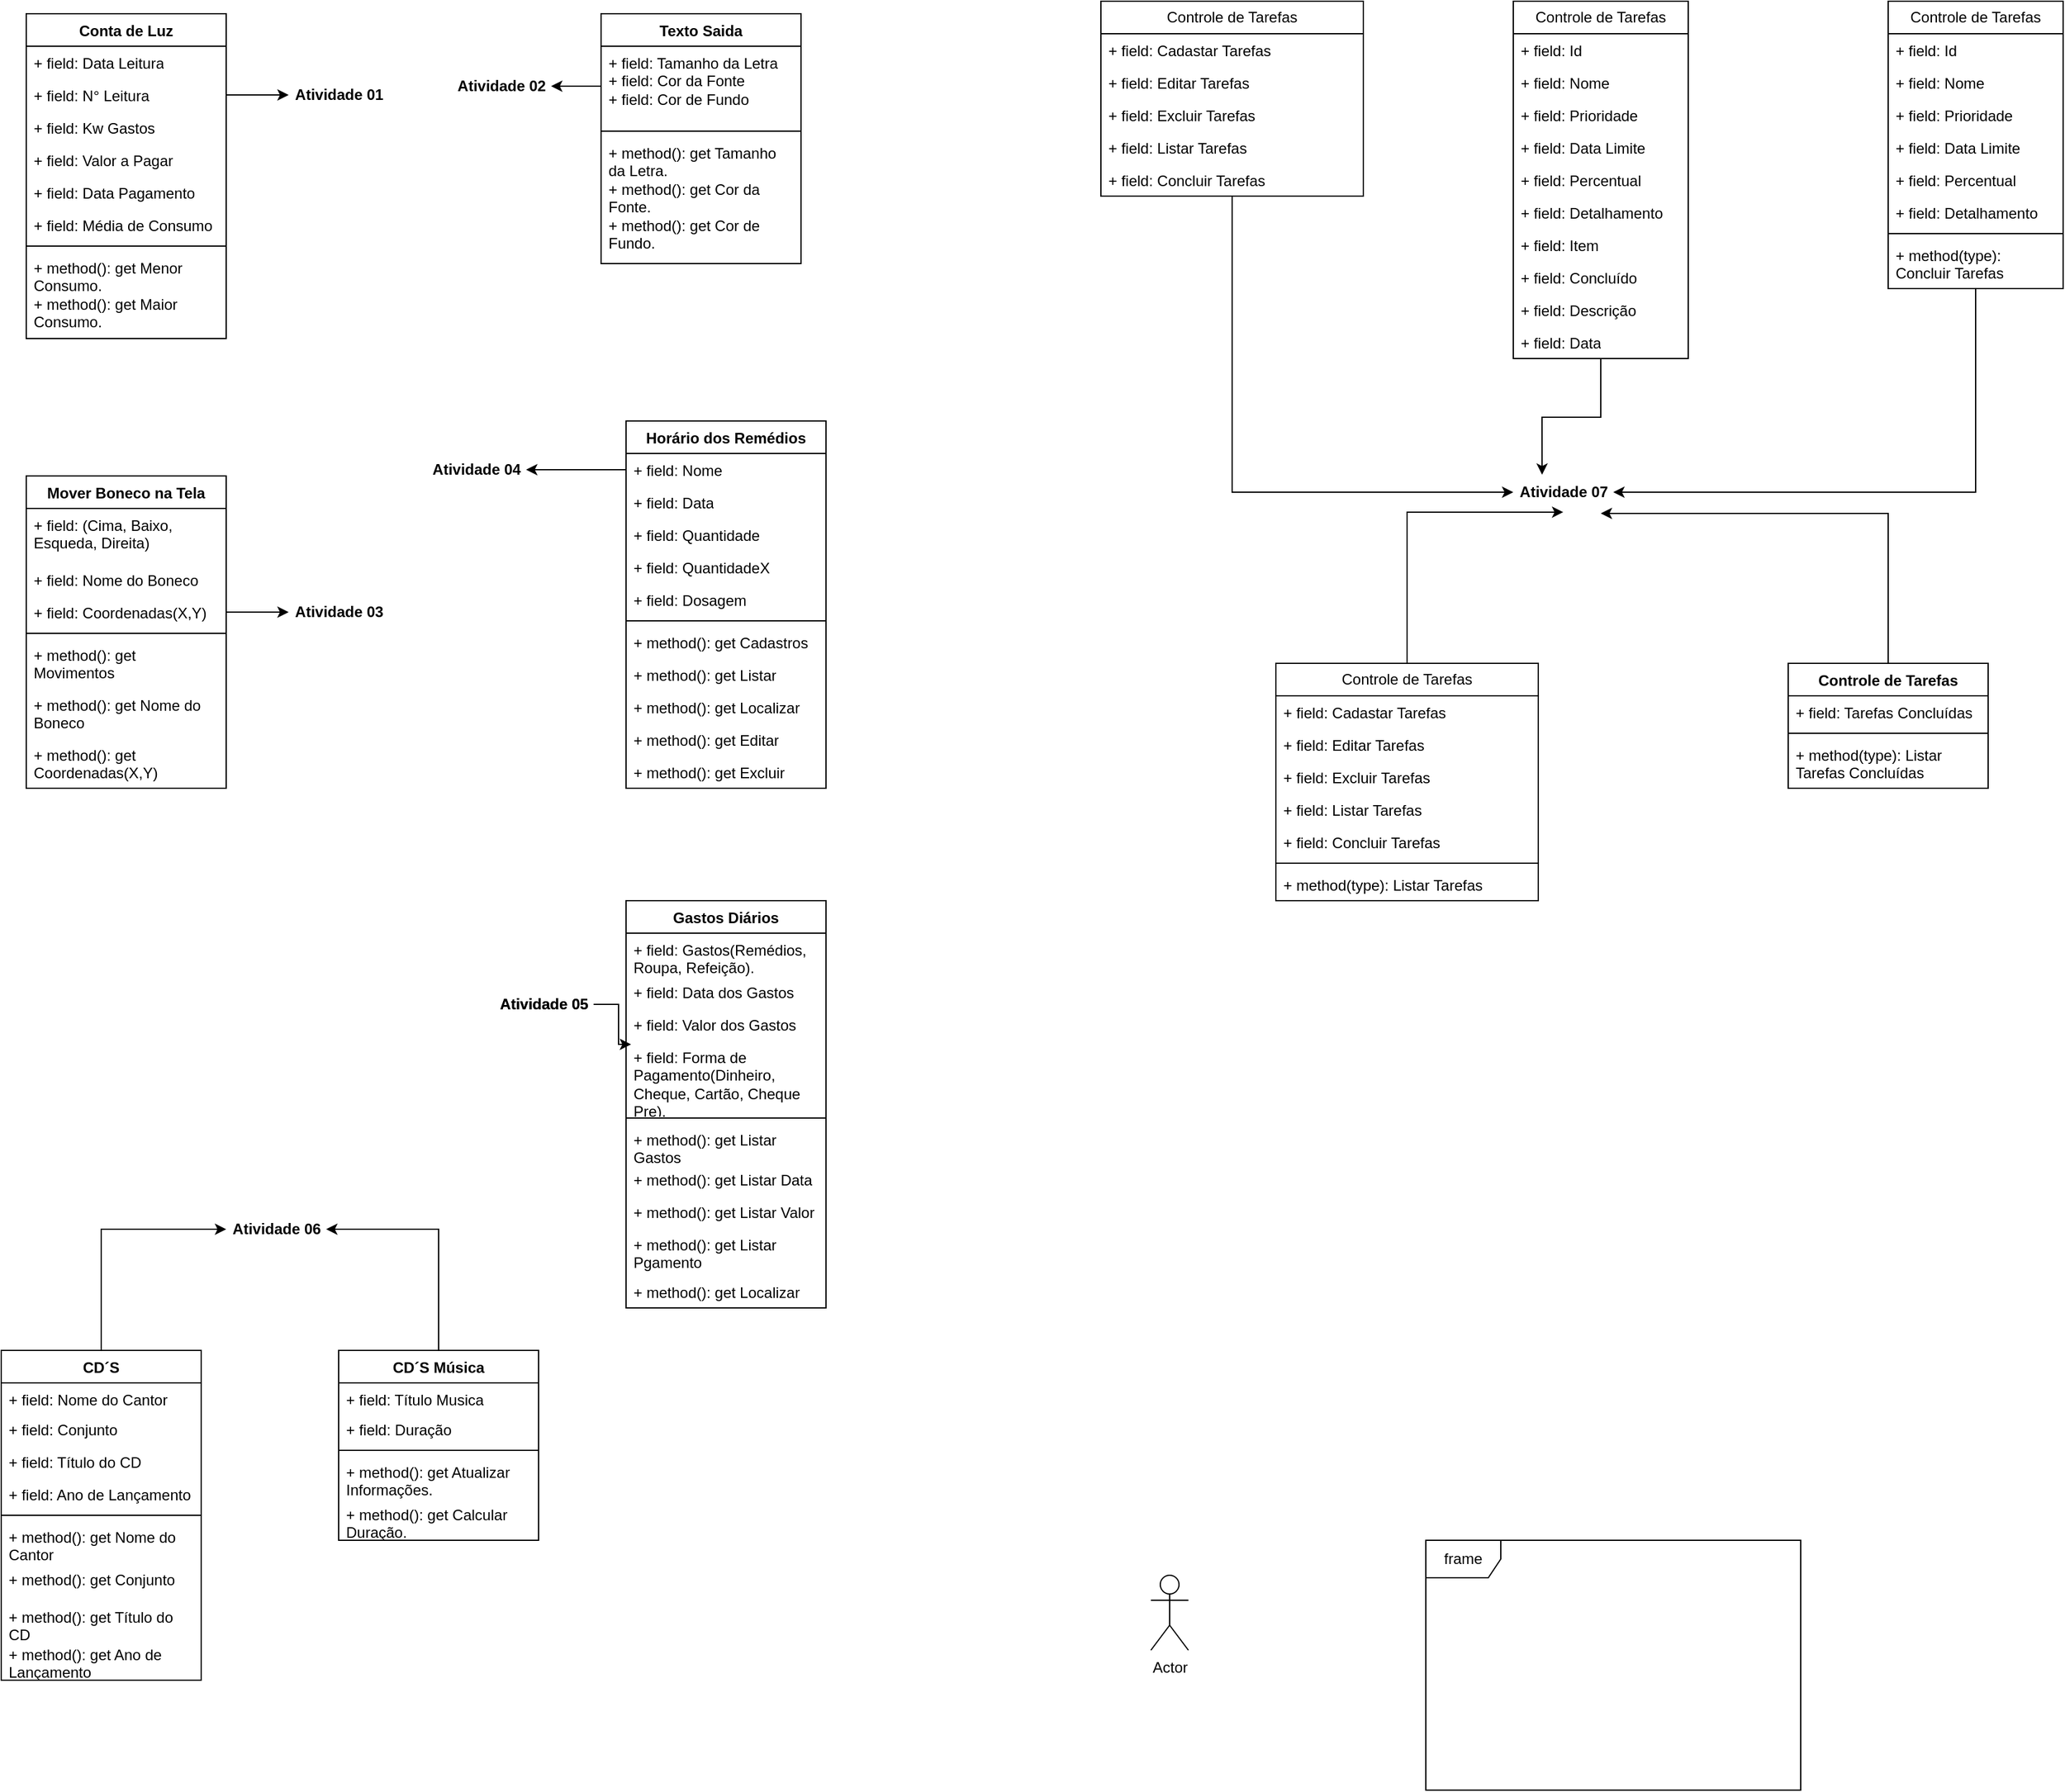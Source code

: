 <mxfile version="24.0.7" type="github">
  <diagram name="Página-1" id="eJcUqV60iw0WbgjZDAeF">
    <mxGraphModel dx="1434" dy="790" grid="1" gridSize="10" guides="1" tooltips="1" connect="1" arrows="1" fold="1" page="1" pageScale="1" pageWidth="827" pageHeight="1169" math="0" shadow="0">
      <root>
        <mxCell id="0" />
        <mxCell id="1" parent="0" />
        <mxCell id="SWkTjergrc8bLQcc7HO4-2" value="Conta de Luz" style="swimlane;fontStyle=1;align=center;verticalAlign=top;childLayout=stackLayout;horizontal=1;startSize=26;horizontalStack=0;resizeParent=1;resizeParentMax=0;resizeLast=0;collapsible=1;marginBottom=0;whiteSpace=wrap;html=1;" vertex="1" parent="1">
          <mxGeometry x="40" y="30" width="160" height="260" as="geometry" />
        </mxCell>
        <mxCell id="SWkTjergrc8bLQcc7HO4-8" value="+ field: Data Leitura" style="text;strokeColor=none;fillColor=none;align=left;verticalAlign=top;spacingLeft=4;spacingRight=4;overflow=hidden;rotatable=0;points=[[0,0.5],[1,0.5]];portConstraint=eastwest;whiteSpace=wrap;html=1;" vertex="1" parent="SWkTjergrc8bLQcc7HO4-2">
          <mxGeometry y="26" width="160" height="26" as="geometry" />
        </mxCell>
        <mxCell id="SWkTjergrc8bLQcc7HO4-10" value="+ field: N° Leitura" style="text;strokeColor=none;fillColor=none;align=left;verticalAlign=top;spacingLeft=4;spacingRight=4;overflow=hidden;rotatable=0;points=[[0,0.5],[1,0.5]];portConstraint=eastwest;whiteSpace=wrap;html=1;" vertex="1" parent="SWkTjergrc8bLQcc7HO4-2">
          <mxGeometry y="52" width="160" height="26" as="geometry" />
        </mxCell>
        <mxCell id="SWkTjergrc8bLQcc7HO4-9" value="+ field: Kw Gastos" style="text;strokeColor=none;fillColor=none;align=left;verticalAlign=top;spacingLeft=4;spacingRight=4;overflow=hidden;rotatable=0;points=[[0,0.5],[1,0.5]];portConstraint=eastwest;whiteSpace=wrap;html=1;" vertex="1" parent="SWkTjergrc8bLQcc7HO4-2">
          <mxGeometry y="78" width="160" height="26" as="geometry" />
        </mxCell>
        <mxCell id="SWkTjergrc8bLQcc7HO4-3" value="+ field: Valor a Pagar" style="text;strokeColor=none;fillColor=none;align=left;verticalAlign=top;spacingLeft=4;spacingRight=4;overflow=hidden;rotatable=0;points=[[0,0.5],[1,0.5]];portConstraint=eastwest;whiteSpace=wrap;html=1;" vertex="1" parent="SWkTjergrc8bLQcc7HO4-2">
          <mxGeometry y="104" width="160" height="26" as="geometry" />
        </mxCell>
        <mxCell id="SWkTjergrc8bLQcc7HO4-7" value="+ field: Data Pagamento" style="text;strokeColor=none;fillColor=none;align=left;verticalAlign=top;spacingLeft=4;spacingRight=4;overflow=hidden;rotatable=0;points=[[0,0.5],[1,0.5]];portConstraint=eastwest;whiteSpace=wrap;html=1;" vertex="1" parent="SWkTjergrc8bLQcc7HO4-2">
          <mxGeometry y="130" width="160" height="26" as="geometry" />
        </mxCell>
        <mxCell id="SWkTjergrc8bLQcc7HO4-6" value="+ field: Média de Consumo&amp;nbsp; &amp;nbsp; &amp;nbsp; &amp;nbsp; &amp;nbsp; &amp;nbsp; &amp;nbsp; &amp;nbsp; &amp;nbsp; &amp;nbsp; &amp;nbsp; &amp;nbsp; &amp;nbsp; &amp;nbsp; &amp;nbsp; &amp;nbsp; &amp;nbsp; &amp;nbsp; &amp;nbsp; &amp;nbsp; &amp;nbsp; &amp;nbsp; &amp;nbsp; &amp;nbsp; &amp;nbsp; &amp;nbsp; &amp;nbsp; &amp;nbsp; &amp;nbsp; &amp;nbsp; &amp;nbsp; &amp;nbsp; &amp;nbsp; &amp;nbsp; &amp;nbsp; &amp;nbsp; &amp;nbsp; &amp;nbsp; &amp;nbsp; &amp;nbsp; &amp;nbsp; &amp;nbsp; &amp;nbsp; &amp;nbsp; &amp;nbsp; &amp;nbsp; &amp;nbsp; &amp;nbsp; &amp;nbsp; &amp;nbsp; &amp;nbsp; &amp;nbsp; &amp;nbsp; &amp;nbsp; &amp;nbsp; &amp;nbsp; &amp;nbsp; &amp;nbsp; &amp;nbsp;" style="text;strokeColor=none;fillColor=none;align=left;verticalAlign=top;spacingLeft=4;spacingRight=4;overflow=hidden;rotatable=0;points=[[0,0.5],[1,0.5]];portConstraint=eastwest;whiteSpace=wrap;html=1;" vertex="1" parent="SWkTjergrc8bLQcc7HO4-2">
          <mxGeometry y="156" width="160" height="26" as="geometry" />
        </mxCell>
        <mxCell id="SWkTjergrc8bLQcc7HO4-4" value="" style="line;strokeWidth=1;fillColor=none;align=left;verticalAlign=middle;spacingTop=-1;spacingLeft=3;spacingRight=3;rotatable=0;labelPosition=right;points=[];portConstraint=eastwest;strokeColor=inherit;" vertex="1" parent="SWkTjergrc8bLQcc7HO4-2">
          <mxGeometry y="182" width="160" height="8" as="geometry" />
        </mxCell>
        <mxCell id="SWkTjergrc8bLQcc7HO4-5" value="+ method(): get Menor Consumo.&lt;br&gt;+ method(): get Maior Consumo.&amp;nbsp;" style="text;strokeColor=none;fillColor=none;align=left;verticalAlign=top;spacingLeft=4;spacingRight=4;overflow=hidden;rotatable=0;points=[[0,0.5],[1,0.5]];portConstraint=eastwest;whiteSpace=wrap;html=1;" vertex="1" parent="SWkTjergrc8bLQcc7HO4-2">
          <mxGeometry y="190" width="160" height="70" as="geometry" />
        </mxCell>
        <mxCell id="SWkTjergrc8bLQcc7HO4-11" value="Atividade 01" style="text;align=center;fontStyle=1;verticalAlign=middle;spacingLeft=3;spacingRight=3;strokeColor=none;rotatable=0;points=[[0,0.5],[1,0.5]];portConstraint=eastwest;html=1;" vertex="1" parent="1">
          <mxGeometry x="250" y="82" width="80" height="26" as="geometry" />
        </mxCell>
        <mxCell id="SWkTjergrc8bLQcc7HO4-12" style="edgeStyle=orthogonalEdgeStyle;rounded=0;orthogonalLoop=1;jettySize=auto;html=1;exitX=1;exitY=0.5;exitDx=0;exitDy=0;entryX=0;entryY=0.5;entryDx=0;entryDy=0;" edge="1" parent="1" source="SWkTjergrc8bLQcc7HO4-10" target="SWkTjergrc8bLQcc7HO4-11">
          <mxGeometry relative="1" as="geometry" />
        </mxCell>
        <mxCell id="SWkTjergrc8bLQcc7HO4-13" value="Texto Saida" style="swimlane;fontStyle=1;align=center;verticalAlign=top;childLayout=stackLayout;horizontal=1;startSize=26;horizontalStack=0;resizeParent=1;resizeParentMax=0;resizeLast=0;collapsible=1;marginBottom=0;whiteSpace=wrap;html=1;" vertex="1" parent="1">
          <mxGeometry x="500" y="30" width="160" height="200" as="geometry" />
        </mxCell>
        <mxCell id="SWkTjergrc8bLQcc7HO4-14" value="+ field: Tamanho da Letra&lt;br&gt;&lt;div&gt;+ field: Cor da Fonte&lt;br&gt;+ field: Cor de Fundo&amp;nbsp;&lt;br&gt;&lt;/div&gt;" style="text;strokeColor=none;fillColor=none;align=left;verticalAlign=top;spacingLeft=4;spacingRight=4;overflow=hidden;rotatable=0;points=[[0,0.5],[1,0.5]];portConstraint=eastwest;whiteSpace=wrap;html=1;" vertex="1" parent="SWkTjergrc8bLQcc7HO4-13">
          <mxGeometry y="26" width="160" height="64" as="geometry" />
        </mxCell>
        <mxCell id="SWkTjergrc8bLQcc7HO4-15" value="" style="line;strokeWidth=1;fillColor=none;align=left;verticalAlign=middle;spacingTop=-1;spacingLeft=3;spacingRight=3;rotatable=0;labelPosition=right;points=[];portConstraint=eastwest;strokeColor=inherit;" vertex="1" parent="SWkTjergrc8bLQcc7HO4-13">
          <mxGeometry y="90" width="160" height="8" as="geometry" />
        </mxCell>
        <mxCell id="SWkTjergrc8bLQcc7HO4-16" value="+ method(): get Tamanho da Letra.&lt;br&gt;+ method(): get Cor da Fonte.&lt;br&gt;+ method(): get Cor de Fundo." style="text;strokeColor=none;fillColor=none;align=left;verticalAlign=top;spacingLeft=4;spacingRight=4;overflow=hidden;rotatable=0;points=[[0,0.5],[1,0.5]];portConstraint=eastwest;whiteSpace=wrap;html=1;" vertex="1" parent="SWkTjergrc8bLQcc7HO4-13">
          <mxGeometry y="98" width="160" height="102" as="geometry" />
        </mxCell>
        <mxCell id="SWkTjergrc8bLQcc7HO4-17" value="Atividade 02" style="text;align=center;fontStyle=1;verticalAlign=middle;spacingLeft=3;spacingRight=3;strokeColor=none;rotatable=0;points=[[0,0.5],[1,0.5]];portConstraint=eastwest;html=1;" vertex="1" parent="1">
          <mxGeometry x="380" y="75" width="80" height="26" as="geometry" />
        </mxCell>
        <mxCell id="SWkTjergrc8bLQcc7HO4-18" style="edgeStyle=orthogonalEdgeStyle;rounded=0;orthogonalLoop=1;jettySize=auto;html=1;exitX=0;exitY=0.5;exitDx=0;exitDy=0;entryX=1;entryY=0.5;entryDx=0;entryDy=0;" edge="1" parent="1" source="SWkTjergrc8bLQcc7HO4-14" target="SWkTjergrc8bLQcc7HO4-17">
          <mxGeometry relative="1" as="geometry" />
        </mxCell>
        <mxCell id="SWkTjergrc8bLQcc7HO4-19" value="Mover Boneco na Tela" style="swimlane;fontStyle=1;align=center;verticalAlign=top;childLayout=stackLayout;horizontal=1;startSize=26;horizontalStack=0;resizeParent=1;resizeParentMax=0;resizeLast=0;collapsible=1;marginBottom=0;whiteSpace=wrap;html=1;" vertex="1" parent="1">
          <mxGeometry x="40" y="400" width="160" height="250" as="geometry" />
        </mxCell>
        <mxCell id="SWkTjergrc8bLQcc7HO4-20" value="+ field: (Cima, Baixo, Esqueda, Direita)" style="text;strokeColor=none;fillColor=none;align=left;verticalAlign=top;spacingLeft=4;spacingRight=4;overflow=hidden;rotatable=0;points=[[0,0.5],[1,0.5]];portConstraint=eastwest;whiteSpace=wrap;html=1;" vertex="1" parent="SWkTjergrc8bLQcc7HO4-19">
          <mxGeometry y="26" width="160" height="44" as="geometry" />
        </mxCell>
        <mxCell id="SWkTjergrc8bLQcc7HO4-26" value="+ field: Nome do Boneco" style="text;strokeColor=none;fillColor=none;align=left;verticalAlign=top;spacingLeft=4;spacingRight=4;overflow=hidden;rotatable=0;points=[[0,0.5],[1,0.5]];portConstraint=eastwest;whiteSpace=wrap;html=1;" vertex="1" parent="SWkTjergrc8bLQcc7HO4-19">
          <mxGeometry y="70" width="160" height="26" as="geometry" />
        </mxCell>
        <mxCell id="SWkTjergrc8bLQcc7HO4-25" value="+ field: Coordenadas(X,Y)" style="text;strokeColor=none;fillColor=none;align=left;verticalAlign=top;spacingLeft=4;spacingRight=4;overflow=hidden;rotatable=0;points=[[0,0.5],[1,0.5]];portConstraint=eastwest;whiteSpace=wrap;html=1;" vertex="1" parent="SWkTjergrc8bLQcc7HO4-19">
          <mxGeometry y="96" width="160" height="26" as="geometry" />
        </mxCell>
        <mxCell id="SWkTjergrc8bLQcc7HO4-21" value="" style="line;strokeWidth=1;fillColor=none;align=left;verticalAlign=middle;spacingTop=-1;spacingLeft=3;spacingRight=3;rotatable=0;labelPosition=right;points=[];portConstraint=eastwest;strokeColor=inherit;" vertex="1" parent="SWkTjergrc8bLQcc7HO4-19">
          <mxGeometry y="122" width="160" height="8" as="geometry" />
        </mxCell>
        <mxCell id="SWkTjergrc8bLQcc7HO4-23" value="+ method(): get Movimentos&amp;nbsp;" style="text;strokeColor=none;fillColor=none;align=left;verticalAlign=top;spacingLeft=4;spacingRight=4;overflow=hidden;rotatable=0;points=[[0,0.5],[1,0.5]];portConstraint=eastwest;whiteSpace=wrap;html=1;" vertex="1" parent="SWkTjergrc8bLQcc7HO4-19">
          <mxGeometry y="130" width="160" height="40" as="geometry" />
        </mxCell>
        <mxCell id="SWkTjergrc8bLQcc7HO4-24" value="+ method(): get Nome do Boneco" style="text;strokeColor=none;fillColor=none;align=left;verticalAlign=top;spacingLeft=4;spacingRight=4;overflow=hidden;rotatable=0;points=[[0,0.5],[1,0.5]];portConstraint=eastwest;whiteSpace=wrap;html=1;" vertex="1" parent="SWkTjergrc8bLQcc7HO4-19">
          <mxGeometry y="170" width="160" height="40" as="geometry" />
        </mxCell>
        <mxCell id="SWkTjergrc8bLQcc7HO4-22" value="+ method(): get Coordenadas(X,Y)" style="text;strokeColor=none;fillColor=none;align=left;verticalAlign=top;spacingLeft=4;spacingRight=4;overflow=hidden;rotatable=0;points=[[0,0.5],[1,0.5]];portConstraint=eastwest;whiteSpace=wrap;html=1;" vertex="1" parent="SWkTjergrc8bLQcc7HO4-19">
          <mxGeometry y="210" width="160" height="40" as="geometry" />
        </mxCell>
        <mxCell id="SWkTjergrc8bLQcc7HO4-27" value="Atividade 03" style="text;align=center;fontStyle=1;verticalAlign=middle;spacingLeft=3;spacingRight=3;strokeColor=none;rotatable=0;points=[[0,0.5],[1,0.5]];portConstraint=eastwest;html=1;" vertex="1" parent="1">
          <mxGeometry x="250" y="496" width="80" height="26" as="geometry" />
        </mxCell>
        <mxCell id="SWkTjergrc8bLQcc7HO4-28" style="edgeStyle=orthogonalEdgeStyle;rounded=0;orthogonalLoop=1;jettySize=auto;html=1;exitX=1;exitY=0.5;exitDx=0;exitDy=0;" edge="1" parent="1" source="SWkTjergrc8bLQcc7HO4-25" target="SWkTjergrc8bLQcc7HO4-27">
          <mxGeometry relative="1" as="geometry" />
        </mxCell>
        <mxCell id="SWkTjergrc8bLQcc7HO4-29" value="Horário dos Remédios" style="swimlane;fontStyle=1;align=center;verticalAlign=top;childLayout=stackLayout;horizontal=1;startSize=26;horizontalStack=0;resizeParent=1;resizeParentMax=0;resizeLast=0;collapsible=1;marginBottom=0;whiteSpace=wrap;html=1;" vertex="1" parent="1">
          <mxGeometry x="520" y="356" width="160" height="294" as="geometry" />
        </mxCell>
        <mxCell id="SWkTjergrc8bLQcc7HO4-30" value="+ field: Nome" style="text;strokeColor=none;fillColor=none;align=left;verticalAlign=top;spacingLeft=4;spacingRight=4;overflow=hidden;rotatable=0;points=[[0,0.5],[1,0.5]];portConstraint=eastwest;whiteSpace=wrap;html=1;" vertex="1" parent="SWkTjergrc8bLQcc7HO4-29">
          <mxGeometry y="26" width="160" height="26" as="geometry" />
        </mxCell>
        <mxCell id="SWkTjergrc8bLQcc7HO4-36" value="+ field: Data" style="text;strokeColor=none;fillColor=none;align=left;verticalAlign=top;spacingLeft=4;spacingRight=4;overflow=hidden;rotatable=0;points=[[0,0.5],[1,0.5]];portConstraint=eastwest;whiteSpace=wrap;html=1;" vertex="1" parent="SWkTjergrc8bLQcc7HO4-29">
          <mxGeometry y="52" width="160" height="26" as="geometry" />
        </mxCell>
        <mxCell id="SWkTjergrc8bLQcc7HO4-35" value="+ field: Quantidade" style="text;strokeColor=none;fillColor=none;align=left;verticalAlign=top;spacingLeft=4;spacingRight=4;overflow=hidden;rotatable=0;points=[[0,0.5],[1,0.5]];portConstraint=eastwest;whiteSpace=wrap;html=1;" vertex="1" parent="SWkTjergrc8bLQcc7HO4-29">
          <mxGeometry y="78" width="160" height="26" as="geometry" />
        </mxCell>
        <mxCell id="SWkTjergrc8bLQcc7HO4-34" value="+ field: QuantidadeX" style="text;strokeColor=none;fillColor=none;align=left;verticalAlign=top;spacingLeft=4;spacingRight=4;overflow=hidden;rotatable=0;points=[[0,0.5],[1,0.5]];portConstraint=eastwest;whiteSpace=wrap;html=1;" vertex="1" parent="SWkTjergrc8bLQcc7HO4-29">
          <mxGeometry y="104" width="160" height="26" as="geometry" />
        </mxCell>
        <mxCell id="SWkTjergrc8bLQcc7HO4-33" value="+ field: Dosagem" style="text;strokeColor=none;fillColor=none;align=left;verticalAlign=top;spacingLeft=4;spacingRight=4;overflow=hidden;rotatable=0;points=[[0,0.5],[1,0.5]];portConstraint=eastwest;whiteSpace=wrap;html=1;" vertex="1" parent="SWkTjergrc8bLQcc7HO4-29">
          <mxGeometry y="130" width="160" height="26" as="geometry" />
        </mxCell>
        <mxCell id="SWkTjergrc8bLQcc7HO4-31" value="" style="line;strokeWidth=1;fillColor=none;align=left;verticalAlign=middle;spacingTop=-1;spacingLeft=3;spacingRight=3;rotatable=0;labelPosition=right;points=[];portConstraint=eastwest;strokeColor=inherit;" vertex="1" parent="SWkTjergrc8bLQcc7HO4-29">
          <mxGeometry y="156" width="160" height="8" as="geometry" />
        </mxCell>
        <mxCell id="SWkTjergrc8bLQcc7HO4-37" value="+ method(): get Cadastros" style="text;strokeColor=none;fillColor=none;align=left;verticalAlign=top;spacingLeft=4;spacingRight=4;overflow=hidden;rotatable=0;points=[[0,0.5],[1,0.5]];portConstraint=eastwest;whiteSpace=wrap;html=1;" vertex="1" parent="SWkTjergrc8bLQcc7HO4-29">
          <mxGeometry y="164" width="160" height="26" as="geometry" />
        </mxCell>
        <mxCell id="SWkTjergrc8bLQcc7HO4-40" value="+ method(): get Listar" style="text;strokeColor=none;fillColor=none;align=left;verticalAlign=top;spacingLeft=4;spacingRight=4;overflow=hidden;rotatable=0;points=[[0,0.5],[1,0.5]];portConstraint=eastwest;whiteSpace=wrap;html=1;" vertex="1" parent="SWkTjergrc8bLQcc7HO4-29">
          <mxGeometry y="190" width="160" height="26" as="geometry" />
        </mxCell>
        <mxCell id="SWkTjergrc8bLQcc7HO4-39" value="+ method(): get Localizar" style="text;strokeColor=none;fillColor=none;align=left;verticalAlign=top;spacingLeft=4;spacingRight=4;overflow=hidden;rotatable=0;points=[[0,0.5],[1,0.5]];portConstraint=eastwest;whiteSpace=wrap;html=1;" vertex="1" parent="SWkTjergrc8bLQcc7HO4-29">
          <mxGeometry y="216" width="160" height="26" as="geometry" />
        </mxCell>
        <mxCell id="SWkTjergrc8bLQcc7HO4-38" value="+ method(): get Editar" style="text;strokeColor=none;fillColor=none;align=left;verticalAlign=top;spacingLeft=4;spacingRight=4;overflow=hidden;rotatable=0;points=[[0,0.5],[1,0.5]];portConstraint=eastwest;whiteSpace=wrap;html=1;" vertex="1" parent="SWkTjergrc8bLQcc7HO4-29">
          <mxGeometry y="242" width="160" height="26" as="geometry" />
        </mxCell>
        <mxCell id="SWkTjergrc8bLQcc7HO4-32" value="+ method(): get Excluir" style="text;strokeColor=none;fillColor=none;align=left;verticalAlign=top;spacingLeft=4;spacingRight=4;overflow=hidden;rotatable=0;points=[[0,0.5],[1,0.5]];portConstraint=eastwest;whiteSpace=wrap;html=1;" vertex="1" parent="SWkTjergrc8bLQcc7HO4-29">
          <mxGeometry y="268" width="160" height="26" as="geometry" />
        </mxCell>
        <mxCell id="SWkTjergrc8bLQcc7HO4-41" value="Atividade 04" style="text;align=center;fontStyle=1;verticalAlign=middle;spacingLeft=3;spacingRight=3;strokeColor=none;rotatable=0;points=[[0,0.5],[1,0.5]];portConstraint=eastwest;html=1;" vertex="1" parent="1">
          <mxGeometry x="360" y="382" width="80" height="26" as="geometry" />
        </mxCell>
        <mxCell id="SWkTjergrc8bLQcc7HO4-45" style="edgeStyle=orthogonalEdgeStyle;rounded=0;orthogonalLoop=1;jettySize=auto;html=1;exitX=0;exitY=0.5;exitDx=0;exitDy=0;" edge="1" parent="1" source="SWkTjergrc8bLQcc7HO4-30" target="SWkTjergrc8bLQcc7HO4-41">
          <mxGeometry relative="1" as="geometry" />
        </mxCell>
        <mxCell id="SWkTjergrc8bLQcc7HO4-46" value="Gastos Diários" style="swimlane;fontStyle=1;align=center;verticalAlign=top;childLayout=stackLayout;horizontal=1;startSize=26;horizontalStack=0;resizeParent=1;resizeParentMax=0;resizeLast=0;collapsible=1;marginBottom=0;whiteSpace=wrap;html=1;" vertex="1" parent="1">
          <mxGeometry x="520" y="740" width="160" height="326" as="geometry" />
        </mxCell>
        <mxCell id="SWkTjergrc8bLQcc7HO4-47" value="+ field: Gastos(Remédios, Roupa, Refeição)." style="text;strokeColor=none;fillColor=none;align=left;verticalAlign=top;spacingLeft=4;spacingRight=4;overflow=hidden;rotatable=0;points=[[0,0.5],[1,0.5]];portConstraint=eastwest;whiteSpace=wrap;html=1;" vertex="1" parent="SWkTjergrc8bLQcc7HO4-46">
          <mxGeometry y="26" width="160" height="34" as="geometry" />
        </mxCell>
        <mxCell id="SWkTjergrc8bLQcc7HO4-48" value="+ field: Data dos Gastos" style="text;strokeColor=none;fillColor=none;align=left;verticalAlign=top;spacingLeft=4;spacingRight=4;overflow=hidden;rotatable=0;points=[[0,0.5],[1,0.5]];portConstraint=eastwest;whiteSpace=wrap;html=1;" vertex="1" parent="SWkTjergrc8bLQcc7HO4-46">
          <mxGeometry y="60" width="160" height="26" as="geometry" />
        </mxCell>
        <mxCell id="SWkTjergrc8bLQcc7HO4-49" value="+ field: Valor dos Gastos" style="text;strokeColor=none;fillColor=none;align=left;verticalAlign=top;spacingLeft=4;spacingRight=4;overflow=hidden;rotatable=0;points=[[0,0.5],[1,0.5]];portConstraint=eastwest;whiteSpace=wrap;html=1;" vertex="1" parent="SWkTjergrc8bLQcc7HO4-46">
          <mxGeometry y="86" width="160" height="26" as="geometry" />
        </mxCell>
        <mxCell id="SWkTjergrc8bLQcc7HO4-50" value="+ field: Forma de Pagamento(Dinheiro, Cheque, Cartão, Cheque Pre)." style="text;strokeColor=none;fillColor=none;align=left;verticalAlign=top;spacingLeft=4;spacingRight=4;overflow=hidden;rotatable=0;points=[[0,0.5],[1,0.5]];portConstraint=eastwest;whiteSpace=wrap;html=1;" vertex="1" parent="SWkTjergrc8bLQcc7HO4-46">
          <mxGeometry y="112" width="160" height="58" as="geometry" />
        </mxCell>
        <mxCell id="SWkTjergrc8bLQcc7HO4-52" value="" style="line;strokeWidth=1;fillColor=none;align=left;verticalAlign=middle;spacingTop=-1;spacingLeft=3;spacingRight=3;rotatable=0;labelPosition=right;points=[];portConstraint=eastwest;strokeColor=inherit;" vertex="1" parent="SWkTjergrc8bLQcc7HO4-46">
          <mxGeometry y="170" width="160" height="8" as="geometry" />
        </mxCell>
        <mxCell id="SWkTjergrc8bLQcc7HO4-53" value="+ method(): get Listar Gastos" style="text;strokeColor=none;fillColor=none;align=left;verticalAlign=top;spacingLeft=4;spacingRight=4;overflow=hidden;rotatable=0;points=[[0,0.5],[1,0.5]];portConstraint=eastwest;whiteSpace=wrap;html=1;" vertex="1" parent="SWkTjergrc8bLQcc7HO4-46">
          <mxGeometry y="178" width="160" height="32" as="geometry" />
        </mxCell>
        <mxCell id="SWkTjergrc8bLQcc7HO4-54" value="+ method(): get Listar Data" style="text;strokeColor=none;fillColor=none;align=left;verticalAlign=top;spacingLeft=4;spacingRight=4;overflow=hidden;rotatable=0;points=[[0,0.5],[1,0.5]];portConstraint=eastwest;whiteSpace=wrap;html=1;" vertex="1" parent="SWkTjergrc8bLQcc7HO4-46">
          <mxGeometry y="210" width="160" height="26" as="geometry" />
        </mxCell>
        <mxCell id="SWkTjergrc8bLQcc7HO4-55" value="+ method(): get Listar Valor" style="text;strokeColor=none;fillColor=none;align=left;verticalAlign=top;spacingLeft=4;spacingRight=4;overflow=hidden;rotatable=0;points=[[0,0.5],[1,0.5]];portConstraint=eastwest;whiteSpace=wrap;html=1;" vertex="1" parent="SWkTjergrc8bLQcc7HO4-46">
          <mxGeometry y="236" width="160" height="26" as="geometry" />
        </mxCell>
        <mxCell id="SWkTjergrc8bLQcc7HO4-56" value="+ method(): get Listar Pgamento" style="text;strokeColor=none;fillColor=none;align=left;verticalAlign=top;spacingLeft=4;spacingRight=4;overflow=hidden;rotatable=0;points=[[0,0.5],[1,0.5]];portConstraint=eastwest;whiteSpace=wrap;html=1;" vertex="1" parent="SWkTjergrc8bLQcc7HO4-46">
          <mxGeometry y="262" width="160" height="38" as="geometry" />
        </mxCell>
        <mxCell id="SWkTjergrc8bLQcc7HO4-57" value="+ method(): get Localizar" style="text;strokeColor=none;fillColor=none;align=left;verticalAlign=top;spacingLeft=4;spacingRight=4;overflow=hidden;rotatable=0;points=[[0,0.5],[1,0.5]];portConstraint=eastwest;whiteSpace=wrap;html=1;" vertex="1" parent="SWkTjergrc8bLQcc7HO4-46">
          <mxGeometry y="300" width="160" height="26" as="geometry" />
        </mxCell>
        <mxCell id="SWkTjergrc8bLQcc7HO4-58" value="Atividade 05" style="text;align=center;fontStyle=1;verticalAlign=middle;spacingLeft=3;spacingRight=3;strokeColor=none;rotatable=0;points=[[0,0.5],[1,0.5]];portConstraint=eastwest;html=1;" vertex="1" parent="1">
          <mxGeometry x="414" y="810" width="80" height="26" as="geometry" />
        </mxCell>
        <mxCell id="SWkTjergrc8bLQcc7HO4-59" style="edgeStyle=orthogonalEdgeStyle;rounded=0;orthogonalLoop=1;jettySize=auto;html=1;entryX=0.025;entryY=0.052;entryDx=0;entryDy=0;entryPerimeter=0;" edge="1" parent="1" source="SWkTjergrc8bLQcc7HO4-58" target="SWkTjergrc8bLQcc7HO4-50">
          <mxGeometry relative="1" as="geometry" />
        </mxCell>
        <mxCell id="SWkTjergrc8bLQcc7HO4-83" style="edgeStyle=orthogonalEdgeStyle;rounded=0;orthogonalLoop=1;jettySize=auto;html=1;exitX=0.5;exitY=0;exitDx=0;exitDy=0;entryX=0;entryY=0.5;entryDx=0;entryDy=0;" edge="1" parent="1" source="SWkTjergrc8bLQcc7HO4-60" target="SWkTjergrc8bLQcc7HO4-81">
          <mxGeometry relative="1" as="geometry" />
        </mxCell>
        <mxCell id="SWkTjergrc8bLQcc7HO4-60" value="CD´S" style="swimlane;fontStyle=1;align=center;verticalAlign=top;childLayout=stackLayout;horizontal=1;startSize=26;horizontalStack=0;resizeParent=1;resizeParentMax=0;resizeLast=0;collapsible=1;marginBottom=0;whiteSpace=wrap;html=1;" vertex="1" parent="1">
          <mxGeometry x="20" y="1100" width="160" height="264" as="geometry" />
        </mxCell>
        <mxCell id="SWkTjergrc8bLQcc7HO4-61" value="+ field: Nome do Cantor" style="text;strokeColor=none;fillColor=none;align=left;verticalAlign=top;spacingLeft=4;spacingRight=4;overflow=hidden;rotatable=0;points=[[0,0.5],[1,0.5]];portConstraint=eastwest;whiteSpace=wrap;html=1;" vertex="1" parent="SWkTjergrc8bLQcc7HO4-60">
          <mxGeometry y="26" width="160" height="24" as="geometry" />
        </mxCell>
        <mxCell id="SWkTjergrc8bLQcc7HO4-62" value="+ field: Conjunto" style="text;strokeColor=none;fillColor=none;align=left;verticalAlign=top;spacingLeft=4;spacingRight=4;overflow=hidden;rotatable=0;points=[[0,0.5],[1,0.5]];portConstraint=eastwest;whiteSpace=wrap;html=1;" vertex="1" parent="SWkTjergrc8bLQcc7HO4-60">
          <mxGeometry y="50" width="160" height="26" as="geometry" />
        </mxCell>
        <mxCell id="SWkTjergrc8bLQcc7HO4-63" value="+ field: Título do CD" style="text;strokeColor=none;fillColor=none;align=left;verticalAlign=top;spacingLeft=4;spacingRight=4;overflow=hidden;rotatable=0;points=[[0,0.5],[1,0.5]];portConstraint=eastwest;whiteSpace=wrap;html=1;" vertex="1" parent="SWkTjergrc8bLQcc7HO4-60">
          <mxGeometry y="76" width="160" height="26" as="geometry" />
        </mxCell>
        <mxCell id="SWkTjergrc8bLQcc7HO4-68" value="+ field: Ano de Lançamento" style="text;strokeColor=none;fillColor=none;align=left;verticalAlign=top;spacingLeft=4;spacingRight=4;overflow=hidden;rotatable=0;points=[[0,0.5],[1,0.5]];portConstraint=eastwest;whiteSpace=wrap;html=1;" vertex="1" parent="SWkTjergrc8bLQcc7HO4-60">
          <mxGeometry y="102" width="160" height="26" as="geometry" />
        </mxCell>
        <mxCell id="SWkTjergrc8bLQcc7HO4-64" value="" style="line;strokeWidth=1;fillColor=none;align=left;verticalAlign=middle;spacingTop=-1;spacingLeft=3;spacingRight=3;rotatable=0;labelPosition=right;points=[];portConstraint=eastwest;strokeColor=inherit;" vertex="1" parent="SWkTjergrc8bLQcc7HO4-60">
          <mxGeometry y="128" width="160" height="8" as="geometry" />
        </mxCell>
        <mxCell id="SWkTjergrc8bLQcc7HO4-65" value="+ method(): get Nome do Cantor&amp;nbsp;" style="text;strokeColor=none;fillColor=none;align=left;verticalAlign=top;spacingLeft=4;spacingRight=4;overflow=hidden;rotatable=0;points=[[0,0.5],[1,0.5]];portConstraint=eastwest;whiteSpace=wrap;html=1;" vertex="1" parent="SWkTjergrc8bLQcc7HO4-60">
          <mxGeometry y="136" width="160" height="34" as="geometry" />
        </mxCell>
        <mxCell id="SWkTjergrc8bLQcc7HO4-66" value="+ method(): get Conjunto" style="text;strokeColor=none;fillColor=none;align=left;verticalAlign=top;spacingLeft=4;spacingRight=4;overflow=hidden;rotatable=0;points=[[0,0.5],[1,0.5]];portConstraint=eastwest;whiteSpace=wrap;html=1;" vertex="1" parent="SWkTjergrc8bLQcc7HO4-60">
          <mxGeometry y="170" width="160" height="30" as="geometry" />
        </mxCell>
        <mxCell id="SWkTjergrc8bLQcc7HO4-67" value="+ method(): get Título do CD" style="text;strokeColor=none;fillColor=none;align=left;verticalAlign=top;spacingLeft=4;spacingRight=4;overflow=hidden;rotatable=0;points=[[0,0.5],[1,0.5]];portConstraint=eastwest;whiteSpace=wrap;html=1;" vertex="1" parent="SWkTjergrc8bLQcc7HO4-60">
          <mxGeometry y="200" width="160" height="30" as="geometry" />
        </mxCell>
        <mxCell id="SWkTjergrc8bLQcc7HO4-69" value="+ method(): get Ano de Lançamento&amp;nbsp;" style="text;strokeColor=none;fillColor=none;align=left;verticalAlign=top;spacingLeft=4;spacingRight=4;overflow=hidden;rotatable=0;points=[[0,0.5],[1,0.5]];portConstraint=eastwest;whiteSpace=wrap;html=1;" vertex="1" parent="SWkTjergrc8bLQcc7HO4-60">
          <mxGeometry y="230" width="160" height="34" as="geometry" />
        </mxCell>
        <mxCell id="SWkTjergrc8bLQcc7HO4-82" style="edgeStyle=orthogonalEdgeStyle;rounded=0;orthogonalLoop=1;jettySize=auto;html=1;exitX=0.5;exitY=0;exitDx=0;exitDy=0;" edge="1" parent="1" source="SWkTjergrc8bLQcc7HO4-70" target="SWkTjergrc8bLQcc7HO4-81">
          <mxGeometry relative="1" as="geometry" />
        </mxCell>
        <mxCell id="SWkTjergrc8bLQcc7HO4-70" value="CD´S Música" style="swimlane;fontStyle=1;align=center;verticalAlign=top;childLayout=stackLayout;horizontal=1;startSize=26;horizontalStack=0;resizeParent=1;resizeParentMax=0;resizeLast=0;collapsible=1;marginBottom=0;whiteSpace=wrap;html=1;" vertex="1" parent="1">
          <mxGeometry x="290" y="1100" width="160" height="152" as="geometry" />
        </mxCell>
        <mxCell id="SWkTjergrc8bLQcc7HO4-71" value="+ field: Título Musica" style="text;strokeColor=none;fillColor=none;align=left;verticalAlign=top;spacingLeft=4;spacingRight=4;overflow=hidden;rotatable=0;points=[[0,0.5],[1,0.5]];portConstraint=eastwest;whiteSpace=wrap;html=1;" vertex="1" parent="SWkTjergrc8bLQcc7HO4-70">
          <mxGeometry y="26" width="160" height="24" as="geometry" />
        </mxCell>
        <mxCell id="SWkTjergrc8bLQcc7HO4-72" value="+ field: Duração" style="text;strokeColor=none;fillColor=none;align=left;verticalAlign=top;spacingLeft=4;spacingRight=4;overflow=hidden;rotatable=0;points=[[0,0.5],[1,0.5]];portConstraint=eastwest;whiteSpace=wrap;html=1;" vertex="1" parent="SWkTjergrc8bLQcc7HO4-70">
          <mxGeometry y="50" width="160" height="26" as="geometry" />
        </mxCell>
        <mxCell id="SWkTjergrc8bLQcc7HO4-75" value="" style="line;strokeWidth=1;fillColor=none;align=left;verticalAlign=middle;spacingTop=-1;spacingLeft=3;spacingRight=3;rotatable=0;labelPosition=right;points=[];portConstraint=eastwest;strokeColor=inherit;" vertex="1" parent="SWkTjergrc8bLQcc7HO4-70">
          <mxGeometry y="76" width="160" height="8" as="geometry" />
        </mxCell>
        <mxCell id="SWkTjergrc8bLQcc7HO4-76" value="+ method(): get Atualizar Informações.&amp;nbsp;" style="text;strokeColor=none;fillColor=none;align=left;verticalAlign=top;spacingLeft=4;spacingRight=4;overflow=hidden;rotatable=0;points=[[0,0.5],[1,0.5]];portConstraint=eastwest;whiteSpace=wrap;html=1;" vertex="1" parent="SWkTjergrc8bLQcc7HO4-70">
          <mxGeometry y="84" width="160" height="34" as="geometry" />
        </mxCell>
        <mxCell id="SWkTjergrc8bLQcc7HO4-79" value="+ method(): get Calcular Duração." style="text;strokeColor=none;fillColor=none;align=left;verticalAlign=top;spacingLeft=4;spacingRight=4;overflow=hidden;rotatable=0;points=[[0,0.5],[1,0.5]];portConstraint=eastwest;whiteSpace=wrap;html=1;" vertex="1" parent="SWkTjergrc8bLQcc7HO4-70">
          <mxGeometry y="118" width="160" height="34" as="geometry" />
        </mxCell>
        <mxCell id="SWkTjergrc8bLQcc7HO4-80" value="Atividade 05" style="text;align=center;fontStyle=1;verticalAlign=middle;spacingLeft=3;spacingRight=3;strokeColor=none;rotatable=0;points=[[0,0.5],[1,0.5]];portConstraint=eastwest;html=1;" vertex="1" parent="1">
          <mxGeometry x="414" y="810" width="80" height="26" as="geometry" />
        </mxCell>
        <mxCell id="SWkTjergrc8bLQcc7HO4-81" value="Atividade 06" style="text;align=center;fontStyle=1;verticalAlign=middle;spacingLeft=3;spacingRight=3;strokeColor=none;rotatable=0;points=[[0,0.5],[1,0.5]];portConstraint=eastwest;html=1;" vertex="1" parent="1">
          <mxGeometry x="200" y="990" width="80" height="26" as="geometry" />
        </mxCell>
        <mxCell id="SWkTjergrc8bLQcc7HO4-139" style="edgeStyle=orthogonalEdgeStyle;rounded=0;orthogonalLoop=1;jettySize=auto;html=1;entryX=0;entryY=0.5;entryDx=0;entryDy=0;" edge="1" parent="1" source="SWkTjergrc8bLQcc7HO4-84" target="SWkTjergrc8bLQcc7HO4-138">
          <mxGeometry relative="1" as="geometry" />
        </mxCell>
        <mxCell id="SWkTjergrc8bLQcc7HO4-84" value="Controle de Tarefas" style="swimlane;fontStyle=0;childLayout=stackLayout;horizontal=1;startSize=26;fillColor=none;horizontalStack=0;resizeParent=1;resizeParentMax=0;resizeLast=0;collapsible=1;marginBottom=0;whiteSpace=wrap;html=1;" vertex="1" parent="1">
          <mxGeometry x="900" y="20" width="210" height="156" as="geometry" />
        </mxCell>
        <mxCell id="SWkTjergrc8bLQcc7HO4-89" value="+ field: Cadastar Tarefas" style="text;strokeColor=none;fillColor=none;align=left;verticalAlign=top;spacingLeft=4;spacingRight=4;overflow=hidden;rotatable=0;points=[[0,0.5],[1,0.5]];portConstraint=eastwest;whiteSpace=wrap;html=1;" vertex="1" parent="SWkTjergrc8bLQcc7HO4-84">
          <mxGeometry y="26" width="210" height="26" as="geometry" />
        </mxCell>
        <mxCell id="SWkTjergrc8bLQcc7HO4-85" value="+ field: Editar Tarefas" style="text;strokeColor=none;fillColor=none;align=left;verticalAlign=top;spacingLeft=4;spacingRight=4;overflow=hidden;rotatable=0;points=[[0,0.5],[1,0.5]];portConstraint=eastwest;whiteSpace=wrap;html=1;" vertex="1" parent="SWkTjergrc8bLQcc7HO4-84">
          <mxGeometry y="52" width="210" height="26" as="geometry" />
        </mxCell>
        <mxCell id="SWkTjergrc8bLQcc7HO4-88" value="+ field: Excluir Tarefas" style="text;strokeColor=none;fillColor=none;align=left;verticalAlign=top;spacingLeft=4;spacingRight=4;overflow=hidden;rotatable=0;points=[[0,0.5],[1,0.5]];portConstraint=eastwest;whiteSpace=wrap;html=1;" vertex="1" parent="SWkTjergrc8bLQcc7HO4-84">
          <mxGeometry y="78" width="210" height="26" as="geometry" />
        </mxCell>
        <mxCell id="SWkTjergrc8bLQcc7HO4-86" value="+ field: Listar Tarefas" style="text;strokeColor=none;fillColor=none;align=left;verticalAlign=top;spacingLeft=4;spacingRight=4;overflow=hidden;rotatable=0;points=[[0,0.5],[1,0.5]];portConstraint=eastwest;whiteSpace=wrap;html=1;" vertex="1" parent="SWkTjergrc8bLQcc7HO4-84">
          <mxGeometry y="104" width="210" height="26" as="geometry" />
        </mxCell>
        <mxCell id="SWkTjergrc8bLQcc7HO4-87" value="+ field: Concluir Tarefas" style="text;strokeColor=none;fillColor=none;align=left;verticalAlign=top;spacingLeft=4;spacingRight=4;overflow=hidden;rotatable=0;points=[[0,0.5],[1,0.5]];portConstraint=eastwest;whiteSpace=wrap;html=1;" vertex="1" parent="SWkTjergrc8bLQcc7HO4-84">
          <mxGeometry y="130" width="210" height="26" as="geometry" />
        </mxCell>
        <mxCell id="SWkTjergrc8bLQcc7HO4-90" value="Controle de Tarefas" style="swimlane;fontStyle=0;childLayout=stackLayout;horizontal=1;startSize=26;fillColor=none;horizontalStack=0;resizeParent=1;resizeParentMax=0;resizeLast=0;collapsible=1;marginBottom=0;whiteSpace=wrap;html=1;" vertex="1" parent="1">
          <mxGeometry x="1230" y="20" width="140" height="286" as="geometry" />
        </mxCell>
        <mxCell id="SWkTjergrc8bLQcc7HO4-97" value="+ field: Id" style="text;strokeColor=none;fillColor=none;align=left;verticalAlign=top;spacingLeft=4;spacingRight=4;overflow=hidden;rotatable=0;points=[[0,0.5],[1,0.5]];portConstraint=eastwest;whiteSpace=wrap;html=1;" vertex="1" parent="SWkTjergrc8bLQcc7HO4-90">
          <mxGeometry y="26" width="140" height="26" as="geometry" />
        </mxCell>
        <mxCell id="SWkTjergrc8bLQcc7HO4-100" value="+ field: Nome" style="text;strokeColor=none;fillColor=none;align=left;verticalAlign=top;spacingLeft=4;spacingRight=4;overflow=hidden;rotatable=0;points=[[0,0.5],[1,0.5]];portConstraint=eastwest;whiteSpace=wrap;html=1;" vertex="1" parent="SWkTjergrc8bLQcc7HO4-90">
          <mxGeometry y="52" width="140" height="26" as="geometry" />
        </mxCell>
        <mxCell id="SWkTjergrc8bLQcc7HO4-99" value="+ field: Prioridade" style="text;strokeColor=none;fillColor=none;align=left;verticalAlign=top;spacingLeft=4;spacingRight=4;overflow=hidden;rotatable=0;points=[[0,0.5],[1,0.5]];portConstraint=eastwest;whiteSpace=wrap;html=1;" vertex="1" parent="SWkTjergrc8bLQcc7HO4-90">
          <mxGeometry y="78" width="140" height="26" as="geometry" />
        </mxCell>
        <mxCell id="SWkTjergrc8bLQcc7HO4-98" value="+ field: Data Limite" style="text;strokeColor=none;fillColor=none;align=left;verticalAlign=top;spacingLeft=4;spacingRight=4;overflow=hidden;rotatable=0;points=[[0,0.5],[1,0.5]];portConstraint=eastwest;whiteSpace=wrap;html=1;" vertex="1" parent="SWkTjergrc8bLQcc7HO4-90">
          <mxGeometry y="104" width="140" height="26" as="geometry" />
        </mxCell>
        <mxCell id="SWkTjergrc8bLQcc7HO4-91" value="+ field: Percentual" style="text;strokeColor=none;fillColor=none;align=left;verticalAlign=top;spacingLeft=4;spacingRight=4;overflow=hidden;rotatable=0;points=[[0,0.5],[1,0.5]];portConstraint=eastwest;whiteSpace=wrap;html=1;" vertex="1" parent="SWkTjergrc8bLQcc7HO4-90">
          <mxGeometry y="130" width="140" height="26" as="geometry" />
        </mxCell>
        <mxCell id="SWkTjergrc8bLQcc7HO4-96" value="+ field: Detalhamento" style="text;strokeColor=none;fillColor=none;align=left;verticalAlign=top;spacingLeft=4;spacingRight=4;overflow=hidden;rotatable=0;points=[[0,0.5],[1,0.5]];portConstraint=eastwest;whiteSpace=wrap;html=1;" vertex="1" parent="SWkTjergrc8bLQcc7HO4-90">
          <mxGeometry y="156" width="140" height="26" as="geometry" />
        </mxCell>
        <mxCell id="SWkTjergrc8bLQcc7HO4-95" value="+ field: Item" style="text;strokeColor=none;fillColor=none;align=left;verticalAlign=top;spacingLeft=4;spacingRight=4;overflow=hidden;rotatable=0;points=[[0,0.5],[1,0.5]];portConstraint=eastwest;whiteSpace=wrap;html=1;" vertex="1" parent="SWkTjergrc8bLQcc7HO4-90">
          <mxGeometry y="182" width="140" height="26" as="geometry" />
        </mxCell>
        <mxCell id="SWkTjergrc8bLQcc7HO4-94" value="+ field: Concluído" style="text;strokeColor=none;fillColor=none;align=left;verticalAlign=top;spacingLeft=4;spacingRight=4;overflow=hidden;rotatable=0;points=[[0,0.5],[1,0.5]];portConstraint=eastwest;whiteSpace=wrap;html=1;" vertex="1" parent="SWkTjergrc8bLQcc7HO4-90">
          <mxGeometry y="208" width="140" height="26" as="geometry" />
        </mxCell>
        <mxCell id="SWkTjergrc8bLQcc7HO4-92" value="+ field: Descrição" style="text;strokeColor=none;fillColor=none;align=left;verticalAlign=top;spacingLeft=4;spacingRight=4;overflow=hidden;rotatable=0;points=[[0,0.5],[1,0.5]];portConstraint=eastwest;whiteSpace=wrap;html=1;" vertex="1" parent="SWkTjergrc8bLQcc7HO4-90">
          <mxGeometry y="234" width="140" height="26" as="geometry" />
        </mxCell>
        <mxCell id="SWkTjergrc8bLQcc7HO4-93" value="+ field: Data" style="text;strokeColor=none;fillColor=none;align=left;verticalAlign=top;spacingLeft=4;spacingRight=4;overflow=hidden;rotatable=0;points=[[0,0.5],[1,0.5]];portConstraint=eastwest;whiteSpace=wrap;html=1;" vertex="1" parent="SWkTjergrc8bLQcc7HO4-90">
          <mxGeometry y="260" width="140" height="26" as="geometry" />
        </mxCell>
        <mxCell id="SWkTjergrc8bLQcc7HO4-142" style="edgeStyle=orthogonalEdgeStyle;rounded=0;orthogonalLoop=1;jettySize=auto;html=1;entryX=1;entryY=0.5;entryDx=0;entryDy=0;" edge="1" parent="1" source="SWkTjergrc8bLQcc7HO4-101" target="SWkTjergrc8bLQcc7HO4-138">
          <mxGeometry relative="1" as="geometry" />
        </mxCell>
        <mxCell id="SWkTjergrc8bLQcc7HO4-101" value="Controle de Tarefas" style="swimlane;fontStyle=0;childLayout=stackLayout;horizontal=1;startSize=26;fillColor=none;horizontalStack=0;resizeParent=1;resizeParentMax=0;resizeLast=0;collapsible=1;marginBottom=0;whiteSpace=wrap;html=1;" vertex="1" parent="1">
          <mxGeometry x="1530" y="20" width="140" height="230" as="geometry" />
        </mxCell>
        <mxCell id="SWkTjergrc8bLQcc7HO4-102" value="+ field: Id" style="text;strokeColor=none;fillColor=none;align=left;verticalAlign=top;spacingLeft=4;spacingRight=4;overflow=hidden;rotatable=0;points=[[0,0.5],[1,0.5]];portConstraint=eastwest;whiteSpace=wrap;html=1;" vertex="1" parent="SWkTjergrc8bLQcc7HO4-101">
          <mxGeometry y="26" width="140" height="26" as="geometry" />
        </mxCell>
        <mxCell id="SWkTjergrc8bLQcc7HO4-103" value="+ field: Nome" style="text;strokeColor=none;fillColor=none;align=left;verticalAlign=top;spacingLeft=4;spacingRight=4;overflow=hidden;rotatable=0;points=[[0,0.5],[1,0.5]];portConstraint=eastwest;whiteSpace=wrap;html=1;" vertex="1" parent="SWkTjergrc8bLQcc7HO4-101">
          <mxGeometry y="52" width="140" height="26" as="geometry" />
        </mxCell>
        <mxCell id="SWkTjergrc8bLQcc7HO4-104" value="+ field: Prioridade" style="text;strokeColor=none;fillColor=none;align=left;verticalAlign=top;spacingLeft=4;spacingRight=4;overflow=hidden;rotatable=0;points=[[0,0.5],[1,0.5]];portConstraint=eastwest;whiteSpace=wrap;html=1;" vertex="1" parent="SWkTjergrc8bLQcc7HO4-101">
          <mxGeometry y="78" width="140" height="26" as="geometry" />
        </mxCell>
        <mxCell id="SWkTjergrc8bLQcc7HO4-105" value="+ field: Data Limite" style="text;strokeColor=none;fillColor=none;align=left;verticalAlign=top;spacingLeft=4;spacingRight=4;overflow=hidden;rotatable=0;points=[[0,0.5],[1,0.5]];portConstraint=eastwest;whiteSpace=wrap;html=1;" vertex="1" parent="SWkTjergrc8bLQcc7HO4-101">
          <mxGeometry y="104" width="140" height="26" as="geometry" />
        </mxCell>
        <mxCell id="SWkTjergrc8bLQcc7HO4-106" value="+ field: Percentual" style="text;strokeColor=none;fillColor=none;align=left;verticalAlign=top;spacingLeft=4;spacingRight=4;overflow=hidden;rotatable=0;points=[[0,0.5],[1,0.5]];portConstraint=eastwest;whiteSpace=wrap;html=1;" vertex="1" parent="SWkTjergrc8bLQcc7HO4-101">
          <mxGeometry y="130" width="140" height="26" as="geometry" />
        </mxCell>
        <mxCell id="SWkTjergrc8bLQcc7HO4-107" value="+ field: Detalhamento" style="text;strokeColor=none;fillColor=none;align=left;verticalAlign=top;spacingLeft=4;spacingRight=4;overflow=hidden;rotatable=0;points=[[0,0.5],[1,0.5]];portConstraint=eastwest;whiteSpace=wrap;html=1;" vertex="1" parent="SWkTjergrc8bLQcc7HO4-101">
          <mxGeometry y="156" width="140" height="26" as="geometry" />
        </mxCell>
        <mxCell id="SWkTjergrc8bLQcc7HO4-121" value="" style="line;strokeWidth=1;fillColor=none;align=left;verticalAlign=middle;spacingTop=-1;spacingLeft=3;spacingRight=3;rotatable=0;labelPosition=right;points=[];portConstraint=eastwest;strokeColor=inherit;" vertex="1" parent="SWkTjergrc8bLQcc7HO4-101">
          <mxGeometry y="182" width="140" height="8" as="geometry" />
        </mxCell>
        <mxCell id="SWkTjergrc8bLQcc7HO4-120" value="+ method(type): Concluir Tarefas" style="text;strokeColor=none;fillColor=none;align=left;verticalAlign=top;spacingLeft=4;spacingRight=4;overflow=hidden;rotatable=0;points=[[0,0.5],[1,0.5]];portConstraint=eastwest;whiteSpace=wrap;html=1;" vertex="1" parent="SWkTjergrc8bLQcc7HO4-101">
          <mxGeometry y="190" width="140" height="40" as="geometry" />
        </mxCell>
        <mxCell id="SWkTjergrc8bLQcc7HO4-122" value="Controle de Tarefas" style="swimlane;fontStyle=0;childLayout=stackLayout;horizontal=1;startSize=26;fillColor=none;horizontalStack=0;resizeParent=1;resizeParentMax=0;resizeLast=0;collapsible=1;marginBottom=0;whiteSpace=wrap;html=1;" vertex="1" parent="1">
          <mxGeometry x="1040" y="550" width="210" height="190" as="geometry" />
        </mxCell>
        <mxCell id="SWkTjergrc8bLQcc7HO4-123" value="+ field: Cadastar Tarefas" style="text;strokeColor=none;fillColor=none;align=left;verticalAlign=top;spacingLeft=4;spacingRight=4;overflow=hidden;rotatable=0;points=[[0,0.5],[1,0.5]];portConstraint=eastwest;whiteSpace=wrap;html=1;" vertex="1" parent="SWkTjergrc8bLQcc7HO4-122">
          <mxGeometry y="26" width="210" height="26" as="geometry" />
        </mxCell>
        <mxCell id="SWkTjergrc8bLQcc7HO4-124" value="+ field: Editar Tarefas" style="text;strokeColor=none;fillColor=none;align=left;verticalAlign=top;spacingLeft=4;spacingRight=4;overflow=hidden;rotatable=0;points=[[0,0.5],[1,0.5]];portConstraint=eastwest;whiteSpace=wrap;html=1;" vertex="1" parent="SWkTjergrc8bLQcc7HO4-122">
          <mxGeometry y="52" width="210" height="26" as="geometry" />
        </mxCell>
        <mxCell id="SWkTjergrc8bLQcc7HO4-125" value="+ field: Excluir Tarefas" style="text;strokeColor=none;fillColor=none;align=left;verticalAlign=top;spacingLeft=4;spacingRight=4;overflow=hidden;rotatable=0;points=[[0,0.5],[1,0.5]];portConstraint=eastwest;whiteSpace=wrap;html=1;" vertex="1" parent="SWkTjergrc8bLQcc7HO4-122">
          <mxGeometry y="78" width="210" height="26" as="geometry" />
        </mxCell>
        <mxCell id="SWkTjergrc8bLQcc7HO4-126" value="+ field: Listar Tarefas" style="text;strokeColor=none;fillColor=none;align=left;verticalAlign=top;spacingLeft=4;spacingRight=4;overflow=hidden;rotatable=0;points=[[0,0.5],[1,0.5]];portConstraint=eastwest;whiteSpace=wrap;html=1;" vertex="1" parent="SWkTjergrc8bLQcc7HO4-122">
          <mxGeometry y="104" width="210" height="26" as="geometry" />
        </mxCell>
        <mxCell id="SWkTjergrc8bLQcc7HO4-127" value="+ field: Concluir Tarefas" style="text;strokeColor=none;fillColor=none;align=left;verticalAlign=top;spacingLeft=4;spacingRight=4;overflow=hidden;rotatable=0;points=[[0,0.5],[1,0.5]];portConstraint=eastwest;whiteSpace=wrap;html=1;" vertex="1" parent="SWkTjergrc8bLQcc7HO4-122">
          <mxGeometry y="130" width="210" height="26" as="geometry" />
        </mxCell>
        <mxCell id="SWkTjergrc8bLQcc7HO4-133" value="" style="line;strokeWidth=1;fillColor=none;align=left;verticalAlign=middle;spacingTop=-1;spacingLeft=3;spacingRight=3;rotatable=0;labelPosition=right;points=[];portConstraint=eastwest;strokeColor=inherit;" vertex="1" parent="SWkTjergrc8bLQcc7HO4-122">
          <mxGeometry y="156" width="210" height="8" as="geometry" />
        </mxCell>
        <mxCell id="SWkTjergrc8bLQcc7HO4-132" value="+ method(type): Listar Tarefas" style="text;strokeColor=none;fillColor=none;align=left;verticalAlign=top;spacingLeft=4;spacingRight=4;overflow=hidden;rotatable=0;points=[[0,0.5],[1,0.5]];portConstraint=eastwest;whiteSpace=wrap;html=1;" vertex="1" parent="SWkTjergrc8bLQcc7HO4-122">
          <mxGeometry y="164" width="210" height="26" as="geometry" />
        </mxCell>
        <mxCell id="SWkTjergrc8bLQcc7HO4-134" value="Controle de Tarefas" style="swimlane;fontStyle=1;align=center;verticalAlign=top;childLayout=stackLayout;horizontal=1;startSize=26;horizontalStack=0;resizeParent=1;resizeParentMax=0;resizeLast=0;collapsible=1;marginBottom=0;whiteSpace=wrap;html=1;" vertex="1" parent="1">
          <mxGeometry x="1450" y="550" width="160" height="100" as="geometry" />
        </mxCell>
        <mxCell id="SWkTjergrc8bLQcc7HO4-135" value="+ field: Tarefas Concluídas" style="text;strokeColor=none;fillColor=none;align=left;verticalAlign=top;spacingLeft=4;spacingRight=4;overflow=hidden;rotatable=0;points=[[0,0.5],[1,0.5]];portConstraint=eastwest;whiteSpace=wrap;html=1;" vertex="1" parent="SWkTjergrc8bLQcc7HO4-134">
          <mxGeometry y="26" width="160" height="26" as="geometry" />
        </mxCell>
        <mxCell id="SWkTjergrc8bLQcc7HO4-136" value="" style="line;strokeWidth=1;fillColor=none;align=left;verticalAlign=middle;spacingTop=-1;spacingLeft=3;spacingRight=3;rotatable=0;labelPosition=right;points=[];portConstraint=eastwest;strokeColor=inherit;" vertex="1" parent="SWkTjergrc8bLQcc7HO4-134">
          <mxGeometry y="52" width="160" height="8" as="geometry" />
        </mxCell>
        <mxCell id="SWkTjergrc8bLQcc7HO4-137" value="+ method(type): Listar Tarefas Concluídas" style="text;strokeColor=none;fillColor=none;align=left;verticalAlign=top;spacingLeft=4;spacingRight=4;overflow=hidden;rotatable=0;points=[[0,0.5],[1,0.5]];portConstraint=eastwest;whiteSpace=wrap;html=1;" vertex="1" parent="SWkTjergrc8bLQcc7HO4-134">
          <mxGeometry y="60" width="160" height="40" as="geometry" />
        </mxCell>
        <mxCell id="SWkTjergrc8bLQcc7HO4-138" value="Atividade 07" style="text;align=center;fontStyle=1;verticalAlign=middle;spacingLeft=3;spacingRight=3;strokeColor=none;rotatable=0;points=[[0,0.5],[1,0.5]];portConstraint=eastwest;html=1;" vertex="1" parent="1">
          <mxGeometry x="1230" y="400" width="80" height="26" as="geometry" />
        </mxCell>
        <mxCell id="SWkTjergrc8bLQcc7HO4-140" style="edgeStyle=orthogonalEdgeStyle;rounded=0;orthogonalLoop=1;jettySize=auto;html=1;entryX=0.5;entryY=1.115;entryDx=0;entryDy=0;entryPerimeter=0;" edge="1" parent="1" source="SWkTjergrc8bLQcc7HO4-122" target="SWkTjergrc8bLQcc7HO4-138">
          <mxGeometry relative="1" as="geometry" />
        </mxCell>
        <mxCell id="SWkTjergrc8bLQcc7HO4-141" style="edgeStyle=orthogonalEdgeStyle;rounded=0;orthogonalLoop=1;jettySize=auto;html=1;entryX=0.288;entryY=-0.038;entryDx=0;entryDy=0;entryPerimeter=0;" edge="1" parent="1" source="SWkTjergrc8bLQcc7HO4-90" target="SWkTjergrc8bLQcc7HO4-138">
          <mxGeometry relative="1" as="geometry" />
        </mxCell>
        <mxCell id="SWkTjergrc8bLQcc7HO4-143" style="edgeStyle=orthogonalEdgeStyle;rounded=0;orthogonalLoop=1;jettySize=auto;html=1;entryX=0.875;entryY=1.154;entryDx=0;entryDy=0;entryPerimeter=0;" edge="1" parent="1" source="SWkTjergrc8bLQcc7HO4-134" target="SWkTjergrc8bLQcc7HO4-138">
          <mxGeometry relative="1" as="geometry" />
        </mxCell>
        <mxCell id="SWkTjergrc8bLQcc7HO4-144" value="Actor" style="shape=umlActor;verticalLabelPosition=bottom;verticalAlign=top;html=1;" vertex="1" parent="1">
          <mxGeometry x="940" y="1280" width="30" height="60" as="geometry" />
        </mxCell>
        <mxCell id="SWkTjergrc8bLQcc7HO4-145" value="frame" style="shape=umlFrame;whiteSpace=wrap;html=1;pointerEvents=0;" vertex="1" parent="1">
          <mxGeometry x="1160" y="1252" width="300" height="200" as="geometry" />
        </mxCell>
      </root>
    </mxGraphModel>
  </diagram>
</mxfile>

